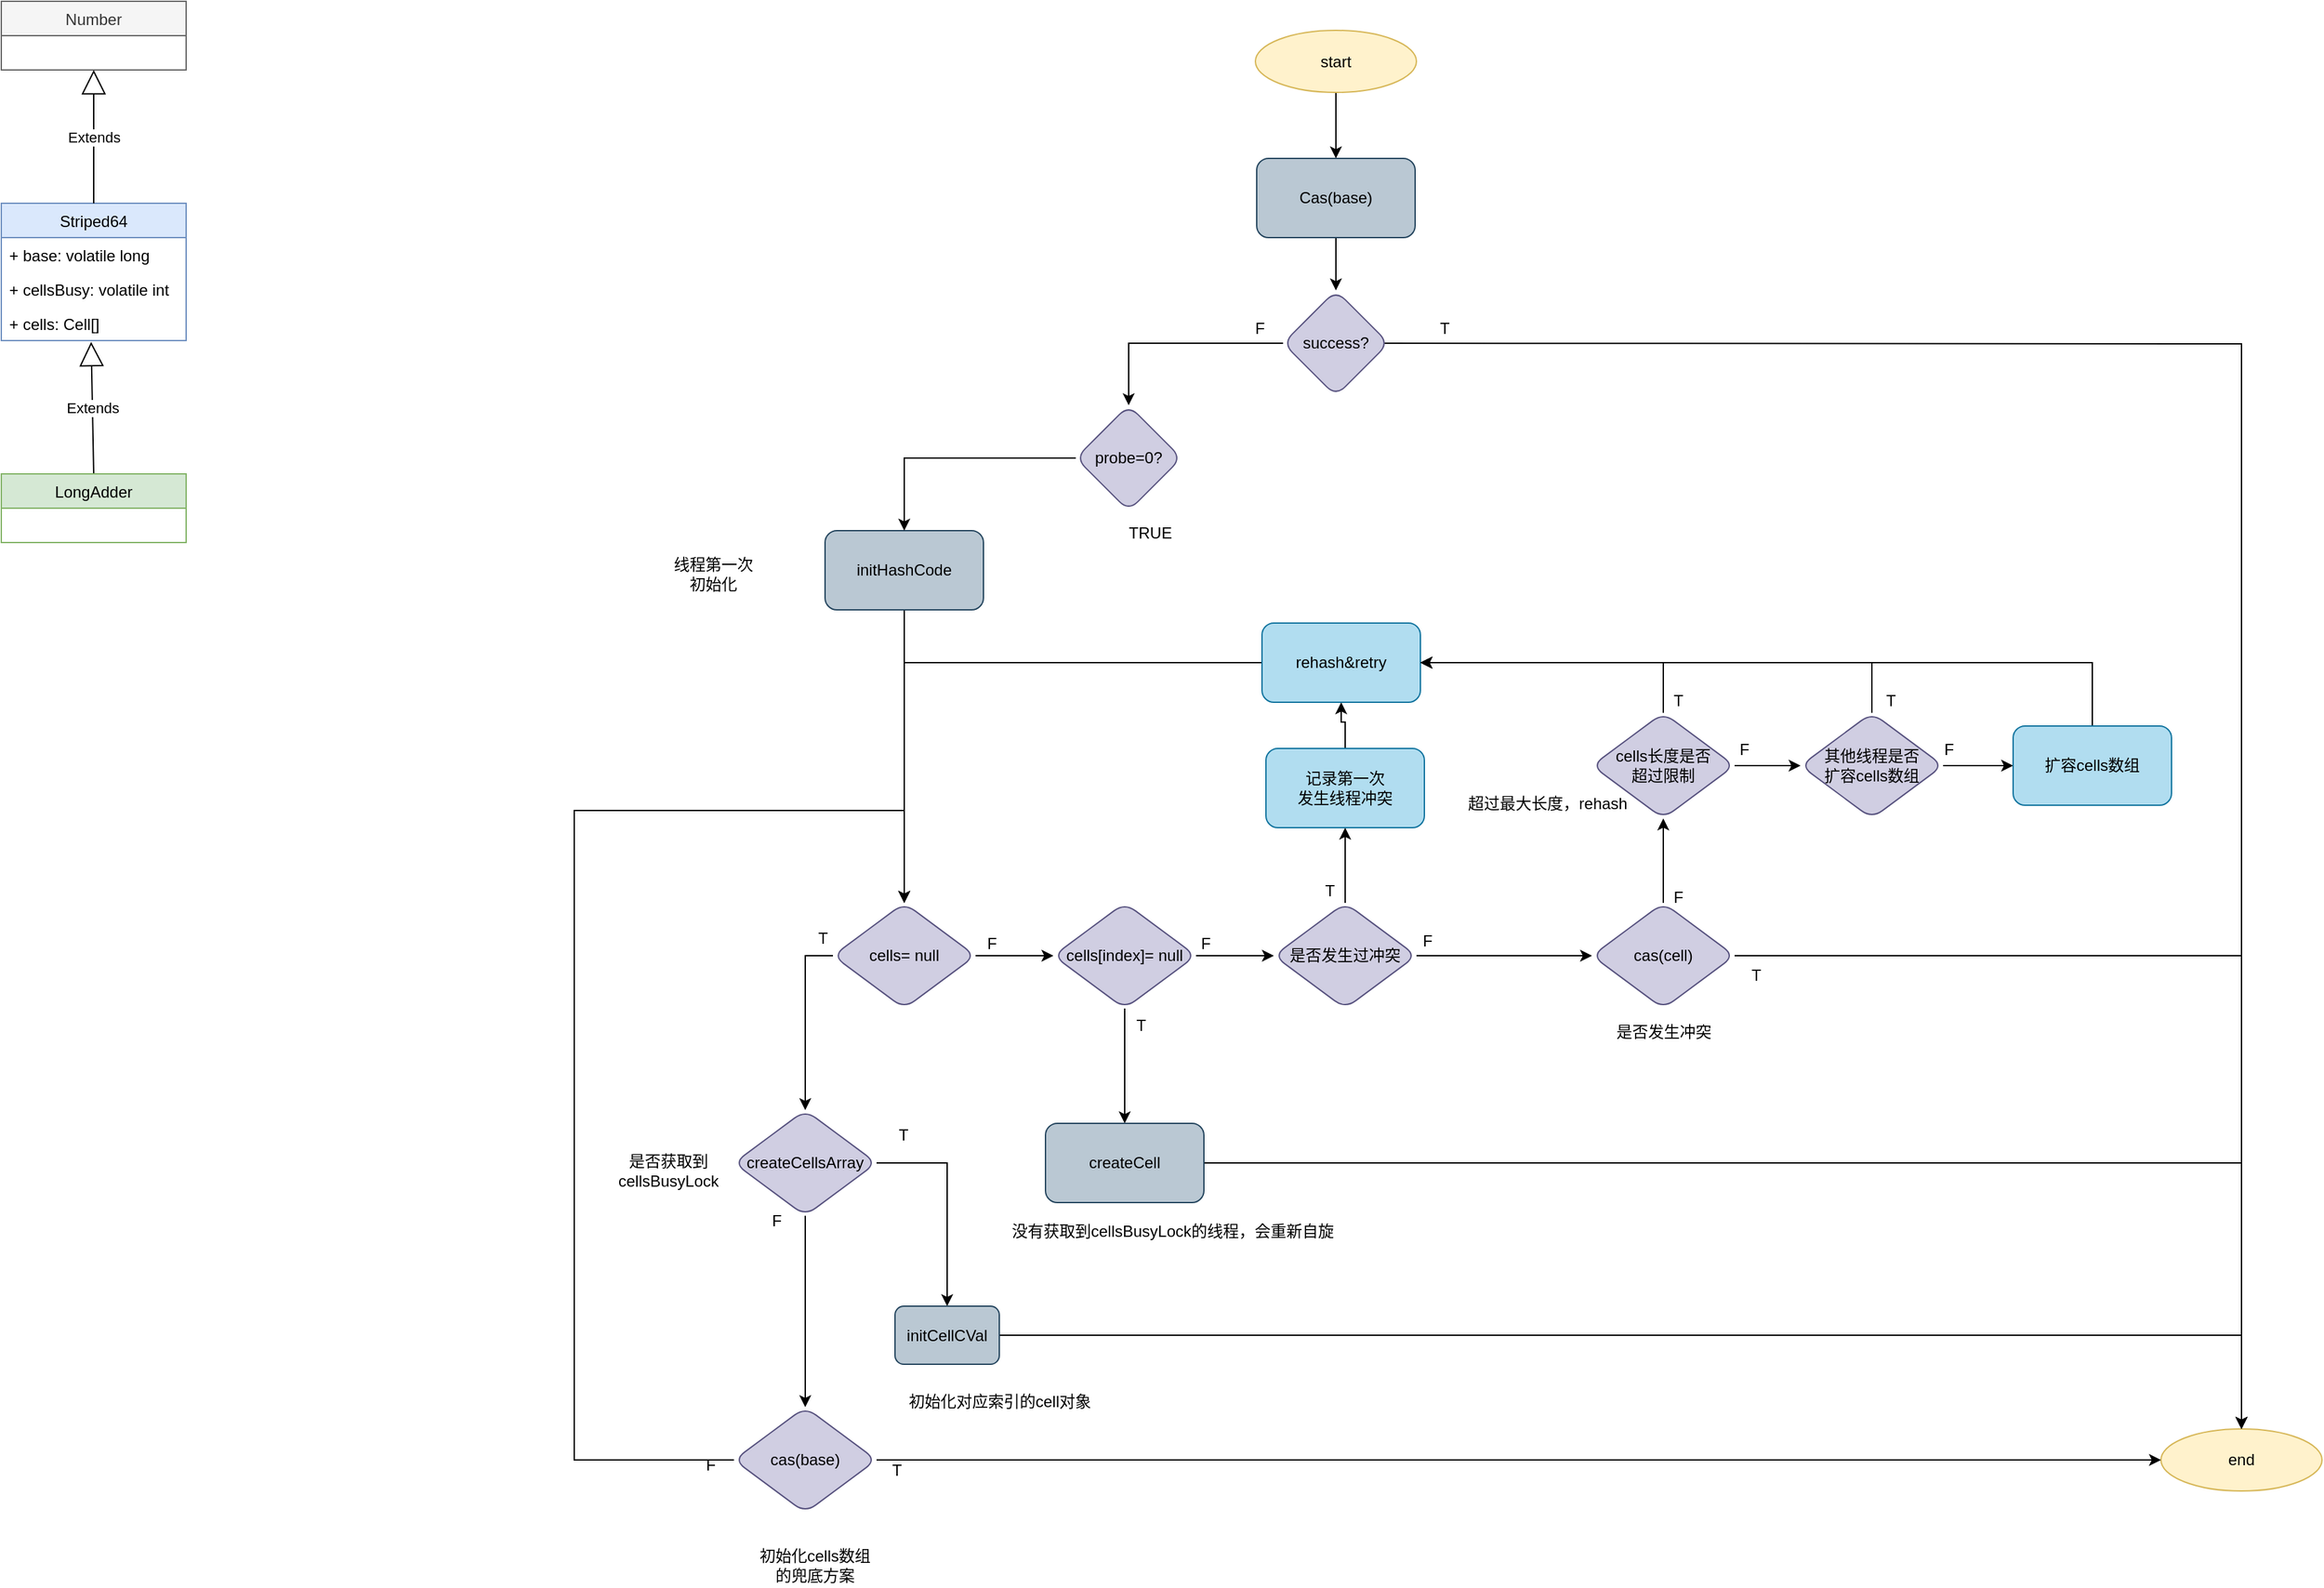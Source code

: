 <mxfile version="20.0.1" type="github"><diagram id="c-hXzW7Z0av4k_nytrLv" name="Page-1"><mxGraphModel dx="3546" dy="1323" grid="0" gridSize="10" guides="1" tooltips="1" connect="1" arrows="1" fold="1" page="1" pageScale="1" pageWidth="1169" pageHeight="827" math="0" shadow="0"><root><mxCell id="0"/><mxCell id="1" parent="0"/><mxCell id="l8V87VncqfaHEC0b7h7u-1" value="Striped64" style="swimlane;fontStyle=0;childLayout=stackLayout;horizontal=1;startSize=26;fillColor=#dae8fc;horizontalStack=0;resizeParent=1;resizeParentMax=0;resizeLast=0;collapsible=1;marginBottom=0;strokeColor=#6c8ebf;" vertex="1" parent="1"><mxGeometry x="-197" y="188" width="140" height="104" as="geometry"/></mxCell><mxCell id="l8V87VncqfaHEC0b7h7u-2" value="+ base: volatile long" style="text;strokeColor=none;fillColor=none;align=left;verticalAlign=top;spacingLeft=4;spacingRight=4;overflow=hidden;rotatable=0;points=[[0,0.5],[1,0.5]];portConstraint=eastwest;" vertex="1" parent="l8V87VncqfaHEC0b7h7u-1"><mxGeometry y="26" width="140" height="26" as="geometry"/></mxCell><mxCell id="l8V87VncqfaHEC0b7h7u-3" value="+ cellsBusy: volatile int" style="text;strokeColor=none;fillColor=none;align=left;verticalAlign=top;spacingLeft=4;spacingRight=4;overflow=hidden;rotatable=0;points=[[0,0.5],[1,0.5]];portConstraint=eastwest;" vertex="1" parent="l8V87VncqfaHEC0b7h7u-1"><mxGeometry y="52" width="140" height="26" as="geometry"/></mxCell><mxCell id="l8V87VncqfaHEC0b7h7u-4" value="+ cells: Cell[]" style="text;strokeColor=none;fillColor=none;align=left;verticalAlign=top;spacingLeft=4;spacingRight=4;overflow=hidden;rotatable=0;points=[[0,0.5],[1,0.5]];portConstraint=eastwest;" vertex="1" parent="l8V87VncqfaHEC0b7h7u-1"><mxGeometry y="78" width="140" height="26" as="geometry"/></mxCell><mxCell id="l8V87VncqfaHEC0b7h7u-5" value="Extends" style="endArrow=block;endSize=16;endFill=0;html=1;rounded=0;exitX=0.5;exitY=0;exitDx=0;exitDy=0;entryX=0.486;entryY=1.038;entryDx=0;entryDy=0;entryPerimeter=0;" edge="1" parent="1" source="l8V87VncqfaHEC0b7h7u-6" target="l8V87VncqfaHEC0b7h7u-4"><mxGeometry width="160" relative="1" as="geometry"><mxPoint x="-125" y="385" as="sourcePoint"/><mxPoint x="-119" y="302" as="targetPoint"/></mxGeometry></mxCell><mxCell id="l8V87VncqfaHEC0b7h7u-6" value="LongAdder" style="swimlane;fontStyle=0;childLayout=stackLayout;horizontal=1;startSize=26;fillColor=#d5e8d4;horizontalStack=0;resizeParent=1;resizeParentMax=0;resizeLast=0;collapsible=1;marginBottom=0;strokeColor=#82b366;" vertex="1" parent="1"><mxGeometry x="-197" y="393" width="140" height="52" as="geometry"/></mxCell><mxCell id="l8V87VncqfaHEC0b7h7u-10" value="Number" style="swimlane;fontStyle=0;childLayout=stackLayout;horizontal=1;startSize=26;fillColor=#f5f5f5;horizontalStack=0;resizeParent=1;resizeParentMax=0;resizeLast=0;collapsible=1;marginBottom=0;fontColor=#333333;strokeColor=#666666;" vertex="1" parent="1"><mxGeometry x="-197" y="35" width="140" height="52" as="geometry"/></mxCell><mxCell id="l8V87VncqfaHEC0b7h7u-14" value="Extends" style="endArrow=block;endSize=16;endFill=0;html=1;rounded=0;exitX=0.5;exitY=0;exitDx=0;exitDy=0;entryX=0.5;entryY=1;entryDx=0;entryDy=0;" edge="1" parent="1" source="l8V87VncqfaHEC0b7h7u-1" target="l8V87VncqfaHEC0b7h7u-10"><mxGeometry width="160" relative="1" as="geometry"><mxPoint x="-228" y="91" as="sourcePoint"/><mxPoint x="-68" y="91" as="targetPoint"/></mxGeometry></mxCell><mxCell id="l8V87VncqfaHEC0b7h7u-16" style="edgeStyle=orthogonalEdgeStyle;rounded=0;orthogonalLoop=1;jettySize=auto;html=1;entryX=0.5;entryY=0;entryDx=0;entryDy=0;" edge="1" parent="1" source="l8V87VncqfaHEC0b7h7u-15" target="l8V87VncqfaHEC0b7h7u-17"><mxGeometry relative="1" as="geometry"><mxPoint x="814" y="168" as="targetPoint"/></mxGeometry></mxCell><mxCell id="l8V87VncqfaHEC0b7h7u-15" value="start" style="ellipse;whiteSpace=wrap;html=1;fillColor=#fff2cc;strokeColor=#d6b656;" vertex="1" parent="1"><mxGeometry x="753" y="57" width="122" height="47" as="geometry"/></mxCell><mxCell id="l8V87VncqfaHEC0b7h7u-38" value="" style="edgeStyle=orthogonalEdgeStyle;rounded=0;orthogonalLoop=1;jettySize=auto;html=1;" edge="1" parent="1" source="l8V87VncqfaHEC0b7h7u-17" target="l8V87VncqfaHEC0b7h7u-37"><mxGeometry relative="1" as="geometry"/></mxCell><mxCell id="l8V87VncqfaHEC0b7h7u-17" value="Cas(base)" style="rounded=1;whiteSpace=wrap;html=1;fillColor=#bac8d3;strokeColor=#23445d;" vertex="1" parent="1"><mxGeometry x="754" y="154" width="120" height="60" as="geometry"/></mxCell><mxCell id="l8V87VncqfaHEC0b7h7u-21" style="edgeStyle=orthogonalEdgeStyle;rounded=0;orthogonalLoop=1;jettySize=auto;html=1;exitX=1;exitY=0.5;exitDx=0;exitDy=0;entryX=0.5;entryY=0;entryDx=0;entryDy=0;" edge="1" parent="1" target="l8V87VncqfaHEC0b7h7u-25"><mxGeometry relative="1" as="geometry"><mxPoint x="851" y="294" as="sourcePoint"/><mxPoint x="814" y="379" as="targetPoint"/></mxGeometry></mxCell><mxCell id="l8V87VncqfaHEC0b7h7u-25" value="end" style="ellipse;whiteSpace=wrap;html=1;fillColor=#fff2cc;strokeColor=#d6b656;" vertex="1" parent="1"><mxGeometry x="1439" y="1116.5" width="122" height="47" as="geometry"/></mxCell><mxCell id="l8V87VncqfaHEC0b7h7u-26" value="T" style="text;html=1;align=center;verticalAlign=middle;resizable=0;points=[];autosize=1;strokeColor=none;fillColor=none;" vertex="1" parent="1"><mxGeometry x="887" y="274" width="17" height="18" as="geometry"/></mxCell><mxCell id="l8V87VncqfaHEC0b7h7u-119" style="edgeStyle=orthogonalEdgeStyle;rounded=0;orthogonalLoop=1;jettySize=auto;html=1;" edge="1" parent="1" source="l8V87VncqfaHEC0b7h7u-30" target="l8V87VncqfaHEC0b7h7u-41"><mxGeometry relative="1" as="geometry"/></mxCell><mxCell id="l8V87VncqfaHEC0b7h7u-30" value="initHashCode" style="rounded=1;whiteSpace=wrap;html=1;fillColor=#bac8d3;strokeColor=#23445d;" vertex="1" parent="1"><mxGeometry x="427" y="436" width="120" height="60" as="geometry"/></mxCell><mxCell id="l8V87VncqfaHEC0b7h7u-40" value="" style="edgeStyle=orthogonalEdgeStyle;rounded=0;orthogonalLoop=1;jettySize=auto;html=1;entryX=0.5;entryY=0;entryDx=0;entryDy=0;" edge="1" parent="1" source="l8V87VncqfaHEC0b7h7u-37" target="l8V87VncqfaHEC0b7h7u-39"><mxGeometry relative="1" as="geometry"/></mxCell><mxCell id="l8V87VncqfaHEC0b7h7u-37" value="success?" style="rhombus;whiteSpace=wrap;html=1;fillColor=#d0cee2;strokeColor=#56517e;rounded=1;" vertex="1" parent="1"><mxGeometry x="774" y="254" width="80" height="80" as="geometry"/></mxCell><mxCell id="l8V87VncqfaHEC0b7h7u-50" style="edgeStyle=orthogonalEdgeStyle;rounded=0;orthogonalLoop=1;jettySize=auto;html=1;entryX=0.5;entryY=0;entryDx=0;entryDy=0;" edge="1" parent="1" source="l8V87VncqfaHEC0b7h7u-39" target="l8V87VncqfaHEC0b7h7u-30"><mxGeometry relative="1" as="geometry"/></mxCell><mxCell id="l8V87VncqfaHEC0b7h7u-39" value="probe=0?" style="rhombus;whiteSpace=wrap;html=1;fillColor=#d0cee2;strokeColor=#56517e;rounded=1;" vertex="1" parent="1"><mxGeometry x="617" y="341" width="80" height="80" as="geometry"/></mxCell><mxCell id="l8V87VncqfaHEC0b7h7u-82" value="" style="edgeStyle=orthogonalEdgeStyle;rounded=0;orthogonalLoop=1;jettySize=auto;html=1;" edge="1" parent="1" source="l8V87VncqfaHEC0b7h7u-41" target="l8V87VncqfaHEC0b7h7u-81"><mxGeometry relative="1" as="geometry"/></mxCell><mxCell id="l8V87VncqfaHEC0b7h7u-89" value="" style="edgeStyle=orthogonalEdgeStyle;rounded=0;orthogonalLoop=1;jettySize=auto;html=1;exitX=0;exitY=0.5;exitDx=0;exitDy=0;" edge="1" parent="1" source="l8V87VncqfaHEC0b7h7u-41" target="l8V87VncqfaHEC0b7h7u-88"><mxGeometry relative="1" as="geometry"/></mxCell><mxCell id="l8V87VncqfaHEC0b7h7u-41" value="cells= null" style="rhombus;whiteSpace=wrap;html=1;rounded=1;fillColor=#d0cee2;strokeColor=#56517e;" vertex="1" parent="1"><mxGeometry x="433" y="718" width="108" height="80" as="geometry"/></mxCell><mxCell id="l8V87VncqfaHEC0b7h7u-44" value="TRUE" style="text;html=1;align=center;verticalAlign=middle;resizable=0;points=[];autosize=1;strokeColor=none;fillColor=none;" vertex="1" parent="1"><mxGeometry x="651" y="429" width="43" height="18" as="geometry"/></mxCell><mxCell id="l8V87VncqfaHEC0b7h7u-45" value="F" style="text;html=1;align=center;verticalAlign=middle;resizable=0;points=[];autosize=1;strokeColor=none;fillColor=none;" vertex="1" parent="1"><mxGeometry x="747" y="274" width="17" height="18" as="geometry"/></mxCell><mxCell id="l8V87VncqfaHEC0b7h7u-46" value="线程第一次&lt;br&gt;初始化" style="text;html=1;align=center;verticalAlign=middle;resizable=0;points=[];autosize=1;strokeColor=none;fillColor=none;" vertex="1" parent="1"><mxGeometry x="307" y="453" width="70" height="32" as="geometry"/></mxCell><mxCell id="l8V87VncqfaHEC0b7h7u-49" style="edgeStyle=orthogonalEdgeStyle;rounded=0;orthogonalLoop=1;jettySize=auto;html=1;exitX=1;exitY=0.5;exitDx=0;exitDy=0;entryX=0.5;entryY=0;entryDx=0;entryDy=0;" edge="1" parent="1" source="l8V87VncqfaHEC0b7h7u-90" target="l8V87VncqfaHEC0b7h7u-25"><mxGeometry relative="1" as="geometry"><mxPoint x="547" y="1047" as="sourcePoint"/><mxPoint x="1426" y="1047" as="targetPoint"/></mxGeometry></mxCell><mxCell id="l8V87VncqfaHEC0b7h7u-56" value="" style="edgeStyle=orthogonalEdgeStyle;rounded=0;orthogonalLoop=1;jettySize=auto;html=1;" edge="1" parent="1" source="l8V87VncqfaHEC0b7h7u-53" target="l8V87VncqfaHEC0b7h7u-55"><mxGeometry relative="1" as="geometry"/></mxCell><mxCell id="l8V87VncqfaHEC0b7h7u-64" value="" style="edgeStyle=orthogonalEdgeStyle;rounded=0;orthogonalLoop=1;jettySize=auto;html=1;" edge="1" parent="1" source="l8V87VncqfaHEC0b7h7u-53" target="l8V87VncqfaHEC0b7h7u-63"><mxGeometry relative="1" as="geometry"/></mxCell><mxCell id="l8V87VncqfaHEC0b7h7u-53" value="是否发生过冲突" style="rhombus;whiteSpace=wrap;html=1;rounded=1;fillColor=#d0cee2;strokeColor=#56517e;" vertex="1" parent="1"><mxGeometry x="767" y="718" width="108" height="80" as="geometry"/></mxCell><mxCell id="l8V87VncqfaHEC0b7h7u-61" value="" style="edgeStyle=orthogonalEdgeStyle;rounded=0;orthogonalLoop=1;jettySize=auto;html=1;" edge="1" parent="1" source="l8V87VncqfaHEC0b7h7u-55" target="l8V87VncqfaHEC0b7h7u-60"><mxGeometry relative="1" as="geometry"/></mxCell><mxCell id="l8V87VncqfaHEC0b7h7u-55" value="记录第一次&lt;br&gt;发生线程冲突" style="whiteSpace=wrap;html=1;rounded=1;fillColor=#b1ddf0;strokeColor=#10739e;" vertex="1" parent="1"><mxGeometry x="761" y="601" width="120" height="60" as="geometry"/></mxCell><mxCell id="l8V87VncqfaHEC0b7h7u-58" value="T" style="text;html=1;align=center;verticalAlign=middle;resizable=0;points=[];autosize=1;strokeColor=none;fillColor=none;" vertex="1" parent="1"><mxGeometry x="800" y="700" width="17" height="18" as="geometry"/></mxCell><mxCell id="l8V87VncqfaHEC0b7h7u-62" style="edgeStyle=orthogonalEdgeStyle;rounded=0;orthogonalLoop=1;jettySize=auto;html=1;entryX=0.5;entryY=0;entryDx=0;entryDy=0;" edge="1" parent="1" source="l8V87VncqfaHEC0b7h7u-60" target="l8V87VncqfaHEC0b7h7u-41"><mxGeometry relative="1" as="geometry"/></mxCell><mxCell id="l8V87VncqfaHEC0b7h7u-60" value="rehash&amp;amp;retry" style="whiteSpace=wrap;html=1;rounded=1;fillColor=#b1ddf0;strokeColor=#10739e;" vertex="1" parent="1"><mxGeometry x="758" y="506" width="120" height="60" as="geometry"/></mxCell><mxCell id="l8V87VncqfaHEC0b7h7u-67" style="edgeStyle=orthogonalEdgeStyle;rounded=0;orthogonalLoop=1;jettySize=auto;html=1;entryX=0.5;entryY=0;entryDx=0;entryDy=0;" edge="1" parent="1" source="l8V87VncqfaHEC0b7h7u-63" target="l8V87VncqfaHEC0b7h7u-25"><mxGeometry relative="1" as="geometry"/></mxCell><mxCell id="l8V87VncqfaHEC0b7h7u-72" value="" style="edgeStyle=orthogonalEdgeStyle;rounded=0;orthogonalLoop=1;jettySize=auto;html=1;" edge="1" parent="1" source="l8V87VncqfaHEC0b7h7u-63" target="l8V87VncqfaHEC0b7h7u-71"><mxGeometry relative="1" as="geometry"/></mxCell><mxCell id="l8V87VncqfaHEC0b7h7u-63" value="cas(cell)" style="rhombus;whiteSpace=wrap;html=1;rounded=1;fillColor=#d0cee2;strokeColor=#56517e;" vertex="1" parent="1"><mxGeometry x="1008" y="718" width="108" height="80" as="geometry"/></mxCell><mxCell id="l8V87VncqfaHEC0b7h7u-73" style="edgeStyle=orthogonalEdgeStyle;rounded=0;orthogonalLoop=1;jettySize=auto;html=1;entryX=1;entryY=0.5;entryDx=0;entryDy=0;exitX=0.5;exitY=0;exitDx=0;exitDy=0;" edge="1" parent="1" source="l8V87VncqfaHEC0b7h7u-71" target="l8V87VncqfaHEC0b7h7u-60"><mxGeometry relative="1" as="geometry"/></mxCell><mxCell id="l8V87VncqfaHEC0b7h7u-75" value="" style="edgeStyle=orthogonalEdgeStyle;rounded=0;orthogonalLoop=1;jettySize=auto;html=1;" edge="1" parent="1" source="l8V87VncqfaHEC0b7h7u-71" target="l8V87VncqfaHEC0b7h7u-74"><mxGeometry relative="1" as="geometry"/></mxCell><mxCell id="l8V87VncqfaHEC0b7h7u-71" value="cells长度是否&lt;br&gt;超过限制" style="rhombus;whiteSpace=wrap;html=1;rounded=1;fillColor=#d0cee2;strokeColor=#56517e;" vertex="1" parent="1"><mxGeometry x="1008" y="574" width="108" height="80" as="geometry"/></mxCell><mxCell id="l8V87VncqfaHEC0b7h7u-78" value="" style="edgeStyle=orthogonalEdgeStyle;rounded=0;orthogonalLoop=1;jettySize=auto;html=1;" edge="1" parent="1" source="l8V87VncqfaHEC0b7h7u-74" target="l8V87VncqfaHEC0b7h7u-77"><mxGeometry relative="1" as="geometry"/></mxCell><mxCell id="l8V87VncqfaHEC0b7h7u-79" style="edgeStyle=orthogonalEdgeStyle;rounded=0;orthogonalLoop=1;jettySize=auto;html=1;entryX=1;entryY=0.5;entryDx=0;entryDy=0;exitX=0.5;exitY=0;exitDx=0;exitDy=0;" edge="1" parent="1" source="l8V87VncqfaHEC0b7h7u-74" target="l8V87VncqfaHEC0b7h7u-60"><mxGeometry relative="1" as="geometry"><Array as="points"><mxPoint x="1220" y="536"/></Array></mxGeometry></mxCell><mxCell id="l8V87VncqfaHEC0b7h7u-74" value="其他线程是否&lt;br&gt;扩容cells数组" style="rhombus;whiteSpace=wrap;html=1;rounded=1;fillColor=#d0cee2;strokeColor=#56517e;" vertex="1" parent="1"><mxGeometry x="1166" y="574" width="108" height="80" as="geometry"/></mxCell><mxCell id="l8V87VncqfaHEC0b7h7u-80" style="edgeStyle=orthogonalEdgeStyle;rounded=0;orthogonalLoop=1;jettySize=auto;html=1;entryX=1;entryY=0.5;entryDx=0;entryDy=0;exitX=0.5;exitY=0;exitDx=0;exitDy=0;" edge="1" parent="1" source="l8V87VncqfaHEC0b7h7u-77" target="l8V87VncqfaHEC0b7h7u-60"><mxGeometry relative="1" as="geometry"><Array as="points"><mxPoint x="1387" y="536"/></Array></mxGeometry></mxCell><mxCell id="l8V87VncqfaHEC0b7h7u-77" value="扩容cells数组" style="whiteSpace=wrap;html=1;rounded=1;fillColor=#b1ddf0;strokeColor=#10739e;" vertex="1" parent="1"><mxGeometry x="1327" y="584" width="120" height="60" as="geometry"/></mxCell><mxCell id="l8V87VncqfaHEC0b7h7u-85" value="" style="edgeStyle=orthogonalEdgeStyle;rounded=0;orthogonalLoop=1;jettySize=auto;html=1;" edge="1" parent="1" source="l8V87VncqfaHEC0b7h7u-81" target="l8V87VncqfaHEC0b7h7u-84"><mxGeometry relative="1" as="geometry"/></mxCell><mxCell id="l8V87VncqfaHEC0b7h7u-87" style="edgeStyle=orthogonalEdgeStyle;rounded=0;orthogonalLoop=1;jettySize=auto;html=1;" edge="1" parent="1" source="l8V87VncqfaHEC0b7h7u-81" target="l8V87VncqfaHEC0b7h7u-53"><mxGeometry relative="1" as="geometry"/></mxCell><mxCell id="l8V87VncqfaHEC0b7h7u-81" value="cells[index]= null" style="rhombus;whiteSpace=wrap;html=1;rounded=1;fillColor=#d0cee2;strokeColor=#56517e;" vertex="1" parent="1"><mxGeometry x="600" y="718" width="108" height="80" as="geometry"/></mxCell><mxCell id="l8V87VncqfaHEC0b7h7u-86" style="edgeStyle=orthogonalEdgeStyle;rounded=0;orthogonalLoop=1;jettySize=auto;html=1;entryX=0.5;entryY=0;entryDx=0;entryDy=0;" edge="1" parent="1" source="l8V87VncqfaHEC0b7h7u-84" target="l8V87VncqfaHEC0b7h7u-25"><mxGeometry relative="1" as="geometry"/></mxCell><mxCell id="l8V87VncqfaHEC0b7h7u-84" value="createCell" style="whiteSpace=wrap;html=1;rounded=1;fillColor=#bac8d3;strokeColor=#23445d;" vertex="1" parent="1"><mxGeometry x="594" y="885" width="120" height="60" as="geometry"/></mxCell><mxCell id="l8V87VncqfaHEC0b7h7u-91" value="" style="edgeStyle=orthogonalEdgeStyle;rounded=0;orthogonalLoop=1;jettySize=auto;html=1;" edge="1" parent="1" source="l8V87VncqfaHEC0b7h7u-88" target="l8V87VncqfaHEC0b7h7u-90"><mxGeometry relative="1" as="geometry"/></mxCell><mxCell id="l8V87VncqfaHEC0b7h7u-93" value="" style="edgeStyle=orthogonalEdgeStyle;rounded=0;orthogonalLoop=1;jettySize=auto;html=1;" edge="1" parent="1" source="l8V87VncqfaHEC0b7h7u-88" target="l8V87VncqfaHEC0b7h7u-92"><mxGeometry relative="1" as="geometry"/></mxCell><mxCell id="l8V87VncqfaHEC0b7h7u-88" value="createCellsArray" style="rhombus;whiteSpace=wrap;html=1;rounded=1;fillColor=#d0cee2;strokeColor=#56517e;" vertex="1" parent="1"><mxGeometry x="358" y="875" width="108" height="80" as="geometry"/></mxCell><mxCell id="l8V87VncqfaHEC0b7h7u-90" value="initCellCVal" style="whiteSpace=wrap;html=1;rounded=1;fillColor=#bac8d3;strokeColor=#23445d;" vertex="1" parent="1"><mxGeometry x="480" y="1023.5" width="79" height="44" as="geometry"/></mxCell><mxCell id="l8V87VncqfaHEC0b7h7u-94" style="edgeStyle=orthogonalEdgeStyle;rounded=0;orthogonalLoop=1;jettySize=auto;html=1;entryX=0;entryY=0.5;entryDx=0;entryDy=0;" edge="1" parent="1" source="l8V87VncqfaHEC0b7h7u-92" target="l8V87VncqfaHEC0b7h7u-25"><mxGeometry relative="1" as="geometry"/></mxCell><mxCell id="l8V87VncqfaHEC0b7h7u-95" style="edgeStyle=orthogonalEdgeStyle;rounded=0;orthogonalLoop=1;jettySize=auto;html=1;entryX=0.5;entryY=0;entryDx=0;entryDy=0;exitX=0;exitY=0.5;exitDx=0;exitDy=0;" edge="1" parent="1" source="l8V87VncqfaHEC0b7h7u-92" target="l8V87VncqfaHEC0b7h7u-41"><mxGeometry relative="1" as="geometry"><Array as="points"><mxPoint x="237" y="1140"/><mxPoint x="237" y="648"/><mxPoint x="487" y="648"/></Array></mxGeometry></mxCell><mxCell id="l8V87VncqfaHEC0b7h7u-92" value="cas(base)" style="rhombus;whiteSpace=wrap;html=1;rounded=1;fillColor=#d0cee2;strokeColor=#56517e;" vertex="1" parent="1"><mxGeometry x="358" y="1100" width="108" height="80" as="geometry"/></mxCell><mxCell id="l8V87VncqfaHEC0b7h7u-96" value="T" style="text;html=1;align=center;verticalAlign=middle;resizable=0;points=[];autosize=1;strokeColor=none;fillColor=none;" vertex="1" parent="1"><mxGeometry x="472" y="1139" width="17" height="18" as="geometry"/></mxCell><mxCell id="l8V87VncqfaHEC0b7h7u-97" value="F" style="text;html=1;align=center;verticalAlign=middle;resizable=0;points=[];autosize=1;strokeColor=none;fillColor=none;" vertex="1" parent="1"><mxGeometry x="331" y="1135" width="17" height="18" as="geometry"/></mxCell><mxCell id="l8V87VncqfaHEC0b7h7u-99" value="初始化cells数组&lt;br&gt;的兜底方案" style="text;html=1;align=center;verticalAlign=middle;resizable=0;points=[];autosize=1;strokeColor=none;fillColor=none;" vertex="1" parent="1"><mxGeometry x="372" y="1204" width="94" height="32" as="geometry"/></mxCell><mxCell id="l8V87VncqfaHEC0b7h7u-100" value="F" style="text;html=1;align=center;verticalAlign=middle;resizable=0;points=[];autosize=1;strokeColor=none;fillColor=none;" vertex="1" parent="1"><mxGeometry x="381" y="950" width="17" height="18" as="geometry"/></mxCell><mxCell id="l8V87VncqfaHEC0b7h7u-101" value="T" style="text;html=1;align=center;verticalAlign=middle;resizable=0;points=[];autosize=1;strokeColor=none;fillColor=none;" vertex="1" parent="1"><mxGeometry x="477" y="885" width="17" height="18" as="geometry"/></mxCell><mxCell id="l8V87VncqfaHEC0b7h7u-102" value="是否获取到&lt;br&gt;cellsBusyLock" style="text;html=1;align=center;verticalAlign=middle;resizable=0;points=[];autosize=1;strokeColor=none;fillColor=none;" vertex="1" parent="1"><mxGeometry x="265" y="905" width="86" height="32" as="geometry"/></mxCell><mxCell id="l8V87VncqfaHEC0b7h7u-103" value="初始化对应索引的cell对象" style="text;html=1;align=center;verticalAlign=middle;resizable=0;points=[];autosize=1;strokeColor=none;fillColor=none;" vertex="1" parent="1"><mxGeometry x="485" y="1087" width="148" height="18" as="geometry"/></mxCell><mxCell id="l8V87VncqfaHEC0b7h7u-104" value="F" style="text;html=1;align=center;verticalAlign=middle;resizable=0;points=[];autosize=1;strokeColor=none;fillColor=none;" vertex="1" parent="1"><mxGeometry x="544" y="740" width="17" height="18" as="geometry"/></mxCell><mxCell id="l8V87VncqfaHEC0b7h7u-105" value="T" style="text;html=1;align=center;verticalAlign=middle;resizable=0;points=[];autosize=1;strokeColor=none;fillColor=none;" vertex="1" parent="1"><mxGeometry x="416" y="736" width="17" height="18" as="geometry"/></mxCell><mxCell id="l8V87VncqfaHEC0b7h7u-106" value="没有获取到cellsBusyLock的线程，会重新自旋" style="text;html=1;align=center;verticalAlign=middle;resizable=0;points=[];autosize=1;strokeColor=none;fillColor=none;" vertex="1" parent="1"><mxGeometry x="563" y="958" width="254" height="18" as="geometry"/></mxCell><mxCell id="l8V87VncqfaHEC0b7h7u-107" value="T" style="text;html=1;align=center;verticalAlign=middle;resizable=0;points=[];autosize=1;strokeColor=none;fillColor=none;" vertex="1" parent="1"><mxGeometry x="657" y="802" width="17" height="18" as="geometry"/></mxCell><mxCell id="l8V87VncqfaHEC0b7h7u-108" value="F" style="text;html=1;align=center;verticalAlign=middle;resizable=0;points=[];autosize=1;strokeColor=none;fillColor=none;" vertex="1" parent="1"><mxGeometry x="706" y="740" width="17" height="18" as="geometry"/></mxCell><mxCell id="l8V87VncqfaHEC0b7h7u-109" value="F" style="text;html=1;align=center;verticalAlign=middle;resizable=0;points=[];autosize=1;strokeColor=none;fillColor=none;" vertex="1" parent="1"><mxGeometry x="874" y="738" width="17" height="18" as="geometry"/></mxCell><mxCell id="l8V87VncqfaHEC0b7h7u-110" value="F" style="text;html=1;align=center;verticalAlign=middle;resizable=0;points=[];autosize=1;strokeColor=none;fillColor=none;" vertex="1" parent="1"><mxGeometry x="1064" y="705" width="17" height="18" as="geometry"/></mxCell><mxCell id="l8V87VncqfaHEC0b7h7u-111" value="T" style="text;html=1;align=center;verticalAlign=middle;resizable=0;points=[];autosize=1;strokeColor=none;fillColor=none;" vertex="1" parent="1"><mxGeometry x="1123" y="764" width="17" height="18" as="geometry"/></mxCell><mxCell id="l8V87VncqfaHEC0b7h7u-112" value="是否发生冲突" style="text;html=1;align=center;verticalAlign=middle;resizable=0;points=[];autosize=1;strokeColor=none;fillColor=none;" vertex="1" parent="1"><mxGeometry x="1021" y="807" width="82" height="18" as="geometry"/></mxCell><mxCell id="l8V87VncqfaHEC0b7h7u-113" value="超过最大长度，rehash" style="text;html=1;align=center;verticalAlign=middle;resizable=0;points=[];autosize=1;strokeColor=none;fillColor=none;" vertex="1" parent="1"><mxGeometry x="908" y="634" width="131" height="18" as="geometry"/></mxCell><mxCell id="l8V87VncqfaHEC0b7h7u-115" value="F" style="text;html=1;align=center;verticalAlign=middle;resizable=0;points=[];autosize=1;strokeColor=none;fillColor=none;" vertex="1" parent="1"><mxGeometry x="1114" y="593" width="17" height="18" as="geometry"/></mxCell><mxCell id="l8V87VncqfaHEC0b7h7u-116" value="T" style="text;html=1;align=center;verticalAlign=middle;resizable=0;points=[];autosize=1;strokeColor=none;fillColor=none;" vertex="1" parent="1"><mxGeometry x="1064" y="556" width="17" height="18" as="geometry"/></mxCell><mxCell id="l8V87VncqfaHEC0b7h7u-117" value="F" style="text;html=1;align=center;verticalAlign=middle;resizable=0;points=[];autosize=1;strokeColor=none;fillColor=none;" vertex="1" parent="1"><mxGeometry x="1269" y="593" width="17" height="18" as="geometry"/></mxCell><mxCell id="l8V87VncqfaHEC0b7h7u-118" value="T" style="text;html=1;align=center;verticalAlign=middle;resizable=0;points=[];autosize=1;strokeColor=none;fillColor=none;" vertex="1" parent="1"><mxGeometry x="1225" y="556" width="17" height="18" as="geometry"/></mxCell></root></mxGraphModel></diagram></mxfile>